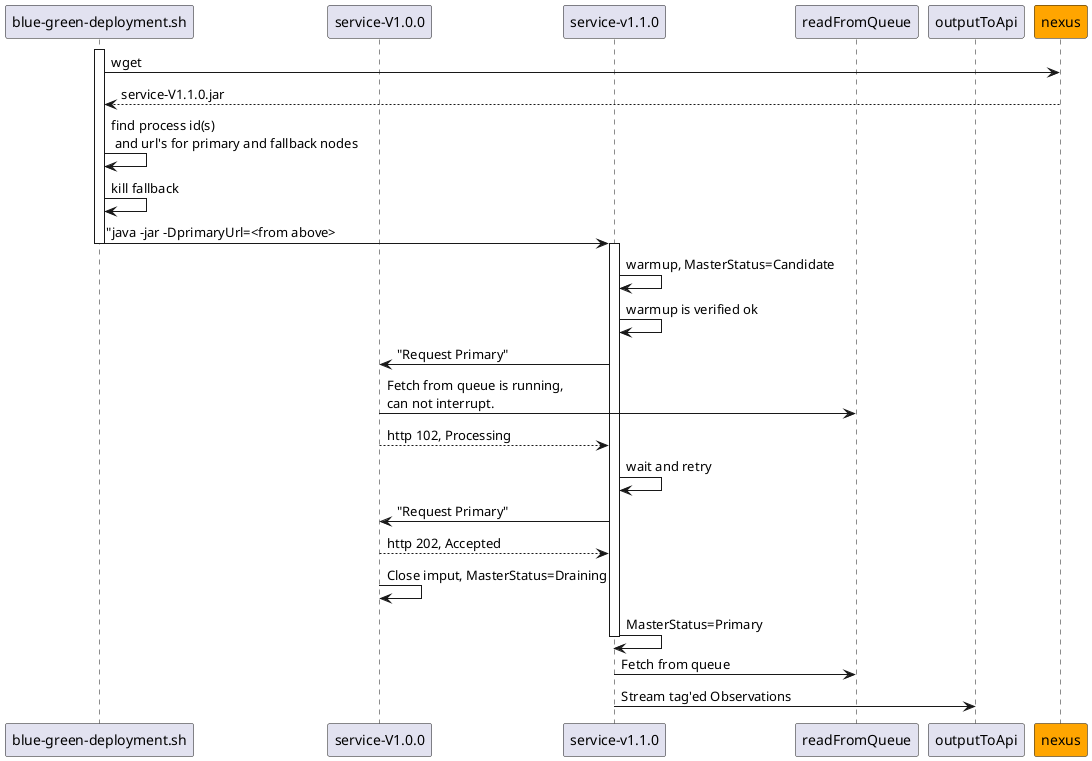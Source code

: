 @startuml
participant "blue-green-deployment.sh" as bg
participant "service-V1.0.0" as v1
participant "service-v1.1.0" as v11
participant "readFromQueue" as rq
participant "outputToApi" as ea
participant "nexus" as n #orange
activate bg
bg -> n: wget
n --> bg: service-V1.1.0.jar
bg -> bg: find process id(s)\n and url's for primary and fallback nodes
bg -> bg: kill fallback
bg -> v11: "java -jar -DprimaryUrl=<from above>
deactivate bg
activate v11
v11 -> v11: warmup, MasterStatus=Candidate
v11 -> v11: warmup is verified ok
v11 -> v1: "Request Primary"
v1 -> rq: Fetch from queue is running, \ncan not interrupt.
v1 --> v11: http 102, Processing
v11 -> v11: wait and retry
v11 -> v1: "Request Primary"
v1 --> v11: http 202, Accepted
v1 -> v1: Close imput, MasterStatus=Draining
v11 -> v11: MasterStatus=Primary
deactivate v11
v11 -> rq: Fetch from queue
v11 -> ea: Stream tag'ed Observations

@enduml
